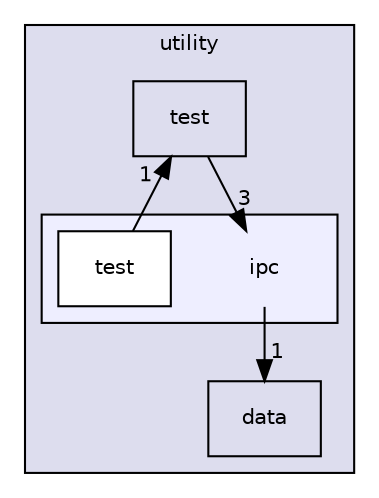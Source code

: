 digraph "/home/hoo/project/Express/src/utility/ipc" {
  compound=true
  node [ fontsize="10", fontname="Helvetica"];
  edge [ labelfontsize="10", labelfontname="Helvetica"];
  subgraph clusterdir_0619a8f54b4fad7043a6de45be8fde0b {
    graph [ bgcolor="#ddddee", pencolor="black", label="utility" fontname="Helvetica", fontsize="10", URL="dir_0619a8f54b4fad7043a6de45be8fde0b.html"]
  dir_d360c48aa0a3c3f27257a6424a974ab8 [shape=box label="data" URL="dir_d360c48aa0a3c3f27257a6424a974ab8.html"];
  dir_d5fdc76a5a613cc7d4eac4a9dc973e0d [shape=box label="test" URL="dir_d5fdc76a5a613cc7d4eac4a9dc973e0d.html"];
  subgraph clusterdir_8bc533ae4e070b67fdac28663519efb4 {
    graph [ bgcolor="#eeeeff", pencolor="black", label="" URL="dir_8bc533ae4e070b67fdac28663519efb4.html"];
    dir_8bc533ae4e070b67fdac28663519efb4 [shape=plaintext label="ipc"];
  dir_4c766068ec115176a63bd7090ba1306e [shape=box label="test" fillcolor="white" style="filled" URL="dir_4c766068ec115176a63bd7090ba1306e.html"];
  }
  }
  dir_8bc533ae4e070b67fdac28663519efb4->dir_d360c48aa0a3c3f27257a6424a974ab8 [headlabel="1", labeldistance=1.5 headhref="dir_000005_000010.html"];
  dir_4c766068ec115176a63bd7090ba1306e->dir_d5fdc76a5a613cc7d4eac4a9dc973e0d [headlabel="1", labeldistance=1.5 headhref="dir_000006_000007.html"];
  dir_d5fdc76a5a613cc7d4eac4a9dc973e0d->dir_8bc533ae4e070b67fdac28663519efb4 [headlabel="3", labeldistance=1.5 headhref="dir_000007_000005.html"];
}
